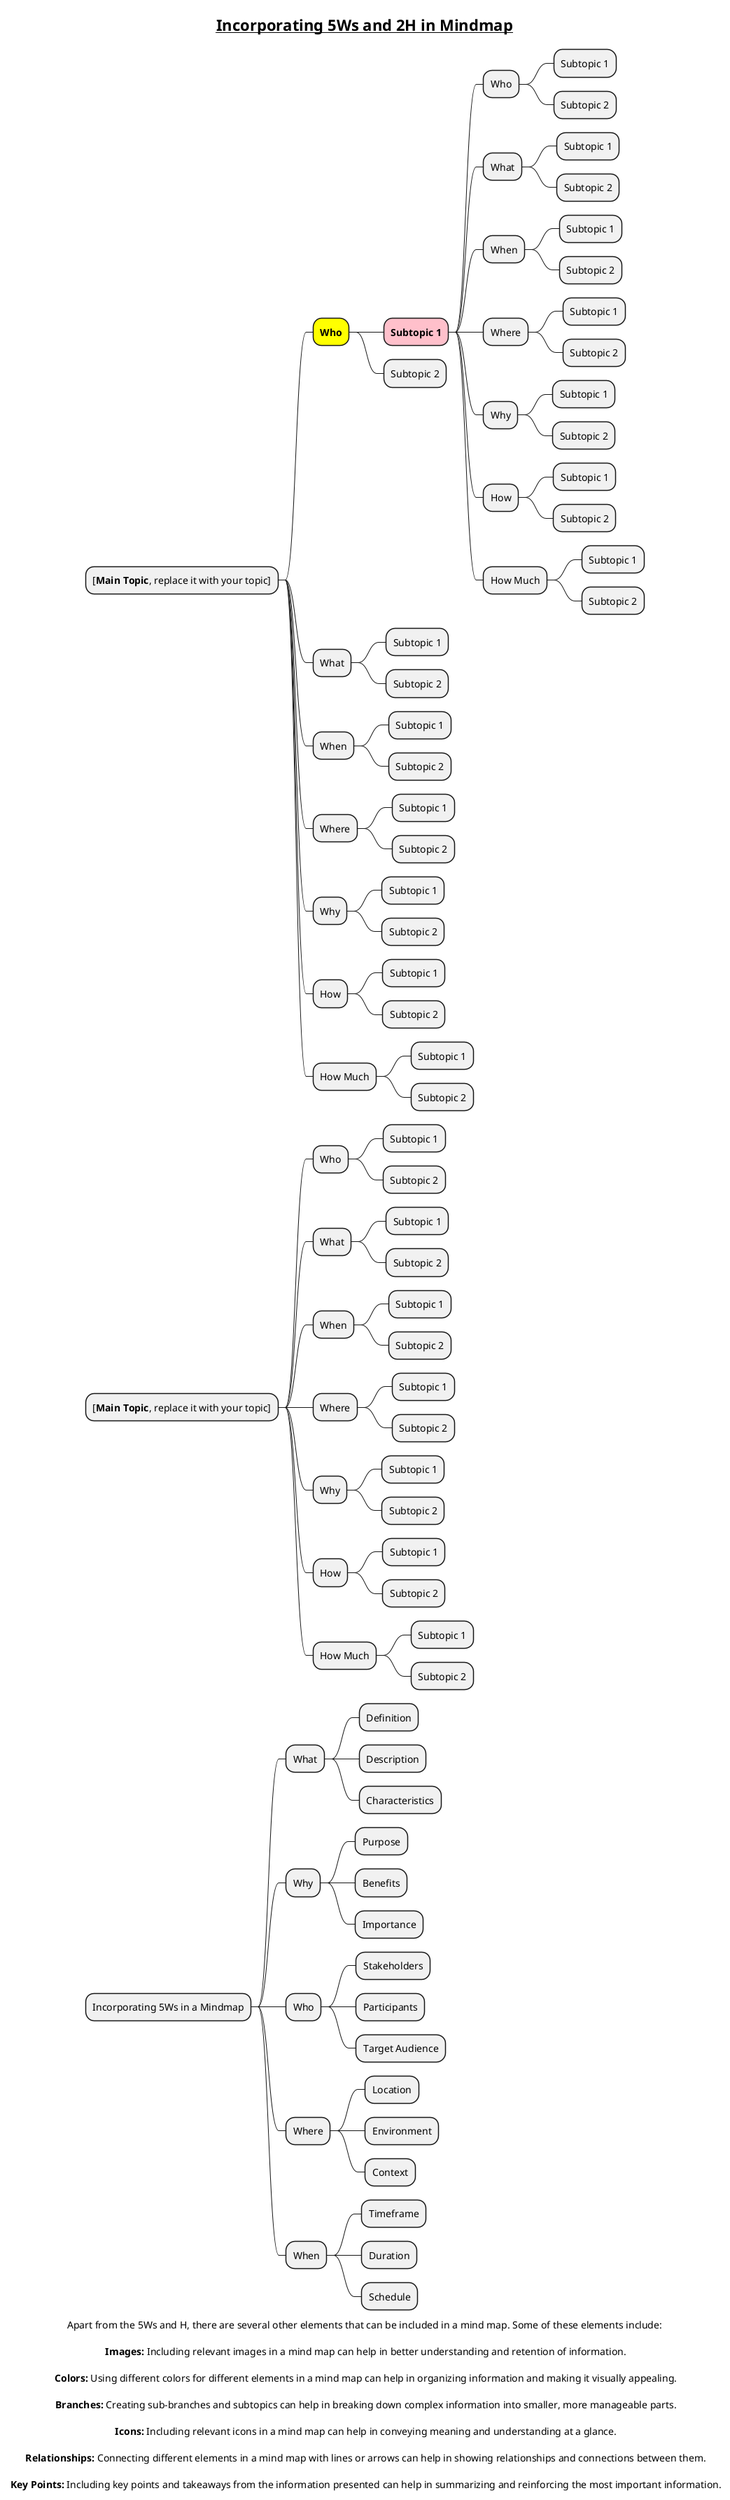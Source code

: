 @startmindmap
title = __Incorporating 5Ws and 2H in Mindmap__
caption Apart from the 5Ws and H, there are several other elements that can be included in a mind map. Some of these elements include:\n\n **Images:** Including relevant images in a mind map can help in better understanding and retention of information.\n\n **Colors:** Using different colors for different elements in a mind map can help in organizing information and making it visually appealing.\n\n **Branches:** Creating sub-branches and subtopics can help in breaking down complex information into smaller, more manageable parts.\n\n **Icons:** Including relevant icons in a mind map can help in conveying meaning and understanding at a glance.\n\n **Relationships:** Connecting different elements in a mind map with lines or arrows can help in showing relationships and connections between them.\n\n **Key Points:** Including key points and takeaways from the information presented can help in summarizing and reinforcing the most important information.

* [**Main Topic**, replace it with your topic]
**[#yellow] **Who**
***[#pink] **Subtopic 1**
**** Who
***** Subtopic 1
***** Subtopic 2
**** What
***** Subtopic 1
***** Subtopic 2
**** When
***** Subtopic 1
***** Subtopic 2
**** Where
***** Subtopic 1
***** Subtopic 2
**** Why
***** Subtopic 1
***** Subtopic 2
**** How
***** Subtopic 1
***** Subtopic 2
**** How Much
***** Subtopic 1
***** Subtopic 2

*** Subtopic 2
** What
*** Subtopic 1
*** Subtopic 2
** When
*** Subtopic 1
*** Subtopic 2
** Where
*** Subtopic 1
*** Subtopic 2
** Why
*** Subtopic 1
*** Subtopic 2
** How
*** Subtopic 1
*** Subtopic 2
** How Much
*** Subtopic 1
*** Subtopic 2


* [**Main Topic**, replace it with your topic]
** Who
*** Subtopic 1
*** Subtopic 2
** What
*** Subtopic 1
*** Subtopic 2
** When
*** Subtopic 1
*** Subtopic 2
** Where
*** Subtopic 1
*** Subtopic 2
** Why
*** Subtopic 1
*** Subtopic 2
** How
*** Subtopic 1
*** Subtopic 2
** How Much
*** Subtopic 1
*** Subtopic 2

* Incorporating 5Ws in a Mindmap
** What
*** Definition
*** Description
*** Characteristics
** Why
*** Purpose
*** Benefits
*** Importance
** Who
*** Stakeholders
*** Participants
*** Target Audience
** Where
*** Location
*** Environment
*** Context
** When
*** Timeframe
*** Duration
*** Schedule

@endmindmap

